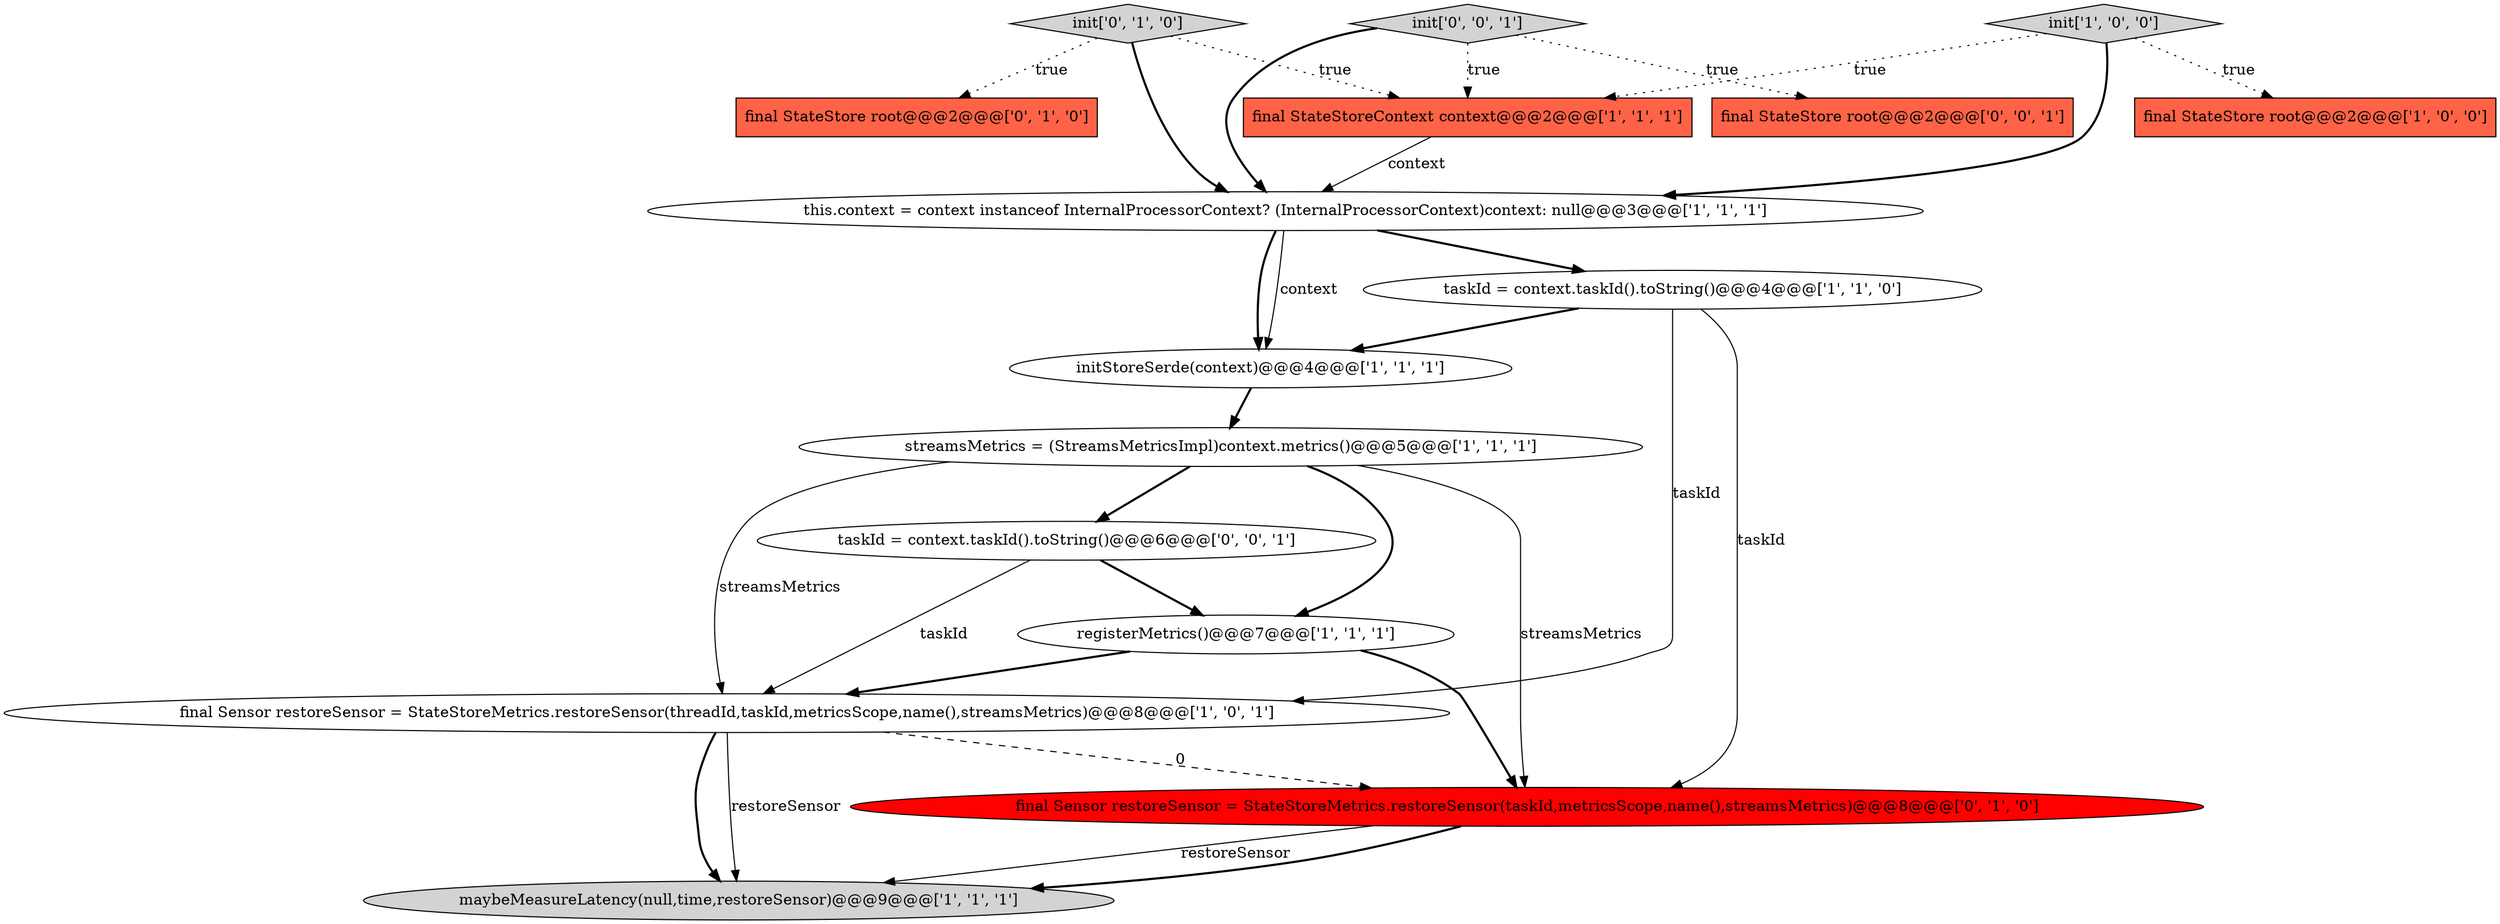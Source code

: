 digraph {
7 [style = filled, label = "final StateStoreContext context@@@2@@@['1', '1', '1']", fillcolor = tomato, shape = box image = "AAA0AAABBB1BBB"];
10 [style = filled, label = "init['0', '1', '0']", fillcolor = lightgray, shape = diamond image = "AAA0AAABBB2BBB"];
3 [style = filled, label = "final StateStore root@@@2@@@['1', '0', '0']", fillcolor = tomato, shape = box image = "AAA0AAABBB1BBB"];
0 [style = filled, label = "taskId = context.taskId().toString()@@@4@@@['1', '1', '0']", fillcolor = white, shape = ellipse image = "AAA0AAABBB1BBB"];
1 [style = filled, label = "this.context = context instanceof InternalProcessorContext? (InternalProcessorContext)context: null@@@3@@@['1', '1', '1']", fillcolor = white, shape = ellipse image = "AAA0AAABBB1BBB"];
8 [style = filled, label = "maybeMeasureLatency(null,time,restoreSensor)@@@9@@@['1', '1', '1']", fillcolor = lightgray, shape = ellipse image = "AAA0AAABBB1BBB"];
9 [style = filled, label = "streamsMetrics = (StreamsMetricsImpl)context.metrics()@@@5@@@['1', '1', '1']", fillcolor = white, shape = ellipse image = "AAA0AAABBB1BBB"];
5 [style = filled, label = "initStoreSerde(context)@@@4@@@['1', '1', '1']", fillcolor = white, shape = ellipse image = "AAA0AAABBB1BBB"];
13 [style = filled, label = "final StateStore root@@@2@@@['0', '0', '1']", fillcolor = tomato, shape = box image = "AAA0AAABBB3BBB"];
15 [style = filled, label = "init['0', '0', '1']", fillcolor = lightgray, shape = diamond image = "AAA0AAABBB3BBB"];
2 [style = filled, label = "registerMetrics()@@@7@@@['1', '1', '1']", fillcolor = white, shape = ellipse image = "AAA0AAABBB1BBB"];
4 [style = filled, label = "init['1', '0', '0']", fillcolor = lightgray, shape = diamond image = "AAA0AAABBB1BBB"];
6 [style = filled, label = "final Sensor restoreSensor = StateStoreMetrics.restoreSensor(threadId,taskId,metricsScope,name(),streamsMetrics)@@@8@@@['1', '0', '1']", fillcolor = white, shape = ellipse image = "AAA0AAABBB1BBB"];
11 [style = filled, label = "final Sensor restoreSensor = StateStoreMetrics.restoreSensor(taskId,metricsScope,name(),streamsMetrics)@@@8@@@['0', '1', '0']", fillcolor = red, shape = ellipse image = "AAA1AAABBB2BBB"];
12 [style = filled, label = "final StateStore root@@@2@@@['0', '1', '0']", fillcolor = tomato, shape = box image = "AAA0AAABBB2BBB"];
14 [style = filled, label = "taskId = context.taskId().toString()@@@6@@@['0', '0', '1']", fillcolor = white, shape = ellipse image = "AAA0AAABBB3BBB"];
1->5 [style = bold, label=""];
10->12 [style = dotted, label="true"];
5->9 [style = bold, label=""];
9->2 [style = bold, label=""];
2->6 [style = bold, label=""];
6->11 [style = dashed, label="0"];
4->7 [style = dotted, label="true"];
1->5 [style = solid, label="context"];
1->0 [style = bold, label=""];
15->7 [style = dotted, label="true"];
15->13 [style = dotted, label="true"];
4->3 [style = dotted, label="true"];
11->8 [style = solid, label="restoreSensor"];
0->6 [style = solid, label="taskId"];
6->8 [style = bold, label=""];
9->11 [style = solid, label="streamsMetrics"];
9->14 [style = bold, label=""];
11->8 [style = bold, label=""];
9->6 [style = solid, label="streamsMetrics"];
4->1 [style = bold, label=""];
14->2 [style = bold, label=""];
7->1 [style = solid, label="context"];
10->1 [style = bold, label=""];
6->8 [style = solid, label="restoreSensor"];
2->11 [style = bold, label=""];
10->7 [style = dotted, label="true"];
14->6 [style = solid, label="taskId"];
0->11 [style = solid, label="taskId"];
0->5 [style = bold, label=""];
15->1 [style = bold, label=""];
}
